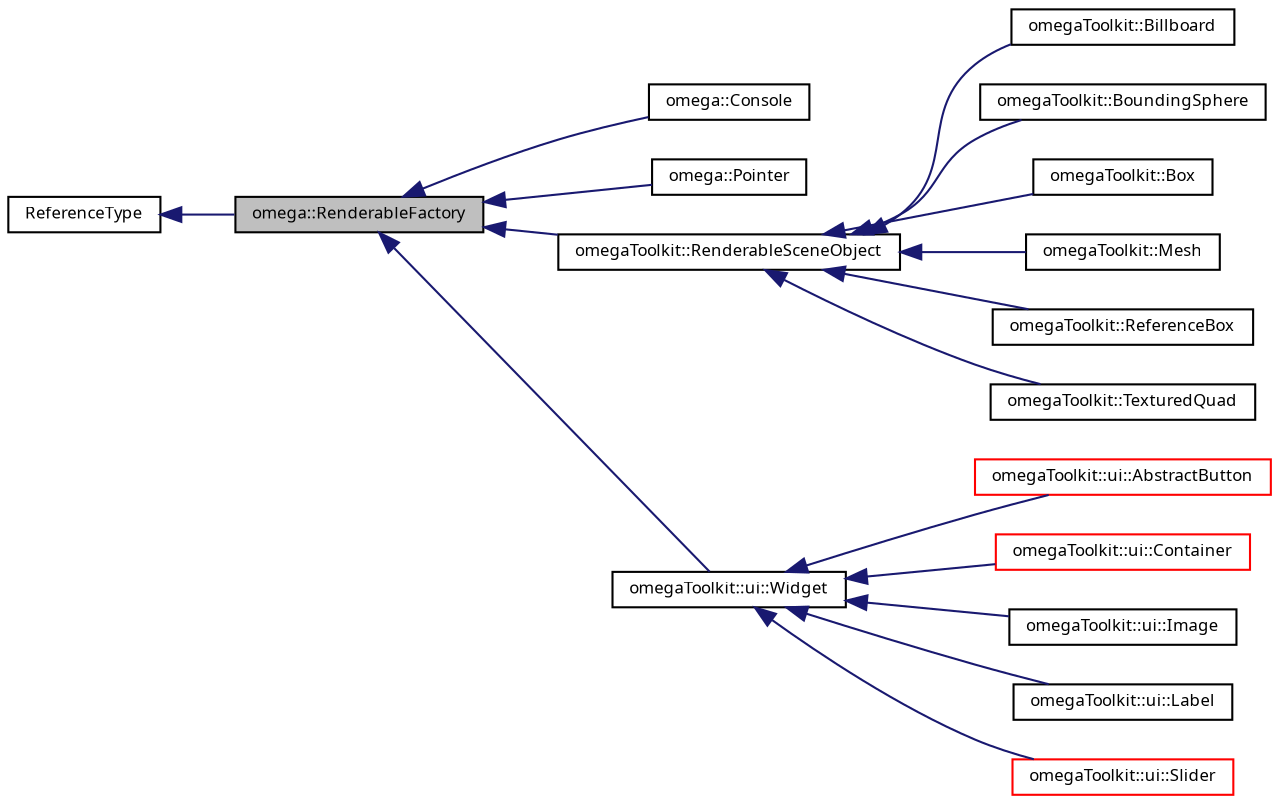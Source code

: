 digraph G
{
  bgcolor="transparent";
  edge [fontname="FreeSans.ttf",fontsize="8",labelfontname="FreeSans.ttf",labelfontsize="8"];
  node [fontname="FreeSans.ttf",fontsize="8",shape=record];
  rankdir=LR;
  Node1 [label="omega::RenderableFactory",height=0.2,width=0.4,color="black", fillcolor="grey75", style="filled" fontcolor="black"];
  Node2 -> Node1 [dir=back,color="midnightblue",fontsize="8",style="solid",fontname="FreeSans.ttf"];
  Node2 [label="ReferenceType",height=0.2,width=0.4,color="black",URL="$class_reference_type.html"];
  Node1 -> Node3 [dir=back,color="midnightblue",fontsize="8",style="solid",fontname="FreeSans.ttf"];
  Node3 [label="omega::Console",height=0.2,width=0.4,color="black",URL="$classomega_1_1_console.html"];
  Node1 -> Node4 [dir=back,color="midnightblue",fontsize="8",style="solid",fontname="FreeSans.ttf"];
  Node4 [label="omega::Pointer",height=0.2,width=0.4,color="black",URL="$classomega_1_1_pointer.html"];
  Node1 -> Node5 [dir=back,color="midnightblue",fontsize="8",style="solid",fontname="FreeSans.ttf"];
  Node5 [label="omegaToolkit::RenderableSceneObject",height=0.2,width=0.4,color="black",URL="$classomega_toolkit_1_1_renderable_scene_object.html"];
  Node5 -> Node6 [dir=back,color="midnightblue",fontsize="8",style="solid",fontname="FreeSans.ttf"];
  Node6 [label="omegaToolkit::Billboard",height=0.2,width=0.4,color="black",URL="$classomega_toolkit_1_1_billboard.html"];
  Node5 -> Node7 [dir=back,color="midnightblue",fontsize="8",style="solid",fontname="FreeSans.ttf"];
  Node7 [label="omegaToolkit::BoundingSphere",height=0.2,width=0.4,color="black",URL="$classomega_toolkit_1_1_bounding_sphere.html"];
  Node5 -> Node8 [dir=back,color="midnightblue",fontsize="8",style="solid",fontname="FreeSans.ttf"];
  Node8 [label="omegaToolkit::Box",height=0.2,width=0.4,color="black",URL="$classomega_toolkit_1_1_box.html"];
  Node5 -> Node9 [dir=back,color="midnightblue",fontsize="8",style="solid",fontname="FreeSans.ttf"];
  Node9 [label="omegaToolkit::Mesh",height=0.2,width=0.4,color="black",URL="$classomega_toolkit_1_1_mesh.html"];
  Node5 -> Node10 [dir=back,color="midnightblue",fontsize="8",style="solid",fontname="FreeSans.ttf"];
  Node10 [label="omegaToolkit::ReferenceBox",height=0.2,width=0.4,color="black",URL="$classomega_toolkit_1_1_reference_box.html"];
  Node5 -> Node11 [dir=back,color="midnightblue",fontsize="8",style="solid",fontname="FreeSans.ttf"];
  Node11 [label="omegaToolkit::TexturedQuad",height=0.2,width=0.4,color="black",URL="$classomega_toolkit_1_1_textured_quad.html"];
  Node1 -> Node12 [dir=back,color="midnightblue",fontsize="8",style="solid",fontname="FreeSans.ttf"];
  Node12 [label="omegaToolkit::ui::Widget",height=0.2,width=0.4,color="black",URL="$classomega_toolkit_1_1ui_1_1_widget.html"];
  Node12 -> Node13 [dir=back,color="midnightblue",fontsize="8",style="solid",fontname="FreeSans.ttf"];
  Node13 [label="omegaToolkit::ui::AbstractButton",height=0.2,width=0.4,color="red",URL="$classomega_toolkit_1_1ui_1_1_abstract_button.html"];
  Node12 -> Node14 [dir=back,color="midnightblue",fontsize="8",style="solid",fontname="FreeSans.ttf"];
  Node14 [label="omegaToolkit::ui::Container",height=0.2,width=0.4,color="red",URL="$classomega_toolkit_1_1ui_1_1_container.html"];
  Node12 -> Node15 [dir=back,color="midnightblue",fontsize="8",style="solid",fontname="FreeSans.ttf"];
  Node15 [label="omegaToolkit::ui::Image",height=0.2,width=0.4,color="black",URL="$classomega_toolkit_1_1ui_1_1_image.html"];
  Node12 -> Node16 [dir=back,color="midnightblue",fontsize="8",style="solid",fontname="FreeSans.ttf"];
  Node16 [label="omegaToolkit::ui::Label",height=0.2,width=0.4,color="black",URL="$classomega_toolkit_1_1ui_1_1_label.html"];
  Node12 -> Node17 [dir=back,color="midnightblue",fontsize="8",style="solid",fontname="FreeSans.ttf"];
  Node17 [label="omegaToolkit::ui::Slider",height=0.2,width=0.4,color="red",URL="$classomega_toolkit_1_1ui_1_1_slider.html"];
}
